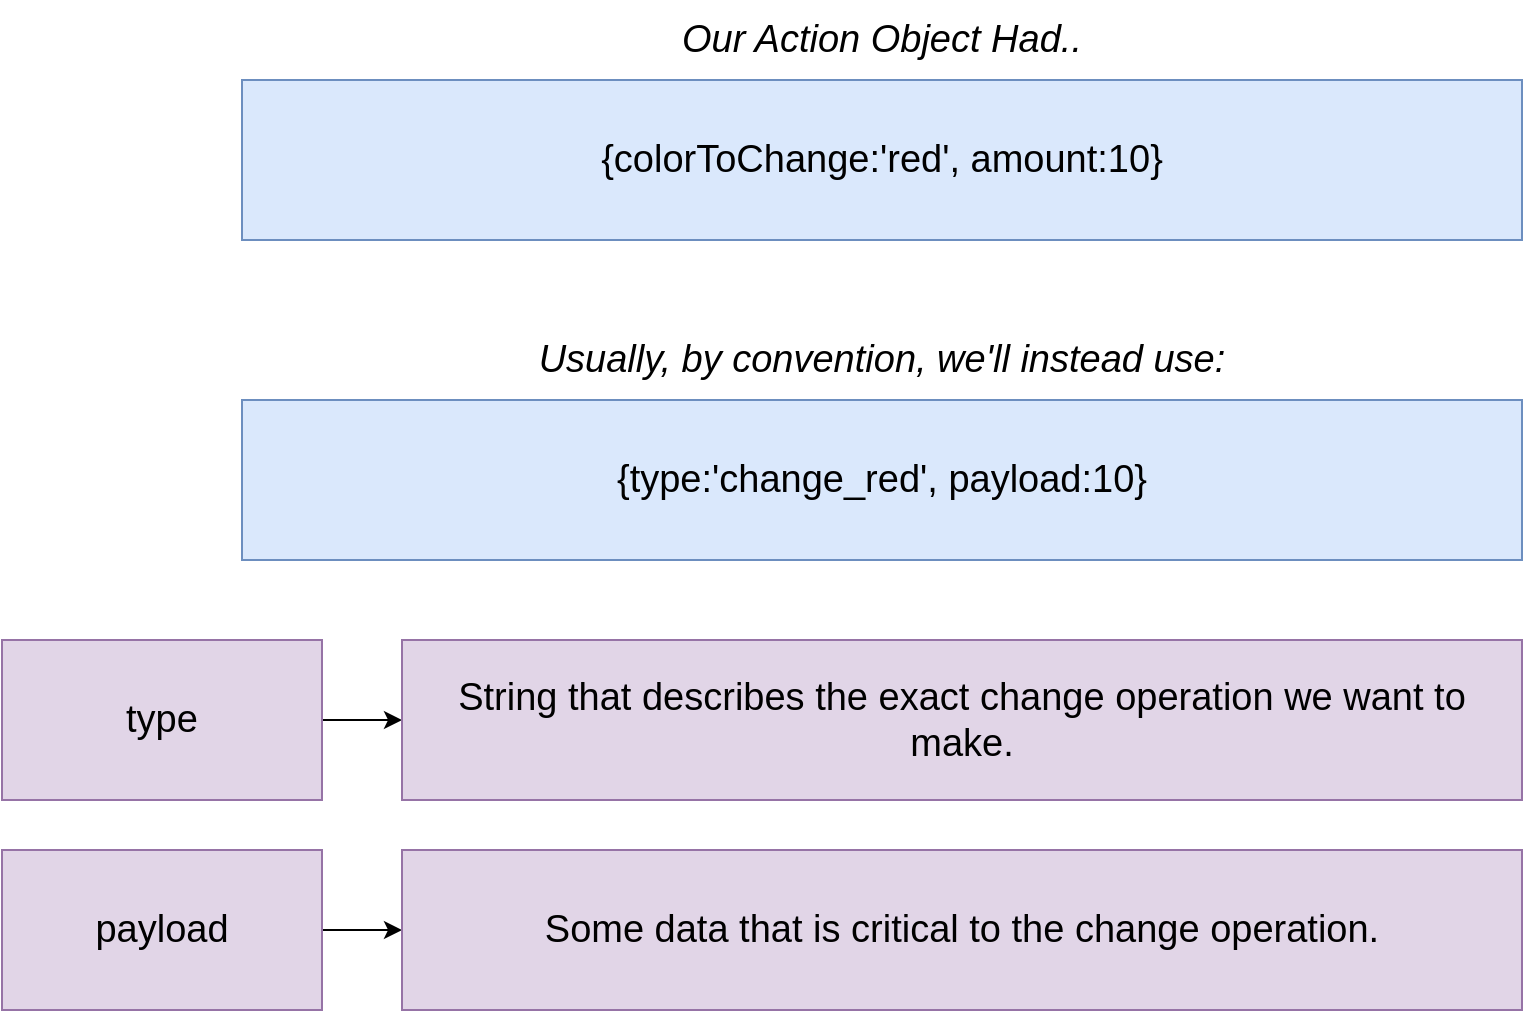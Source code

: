 <mxfile version="15.8.7" type="device" pages="2"><diagram id="zXmi698IvxZT_9QpPUlE" name="Page-1"><mxGraphModel dx="868" dy="566" grid="1" gridSize="10" guides="1" tooltips="1" connect="1" arrows="1" fold="1" page="1" pageScale="1" pageWidth="827" pageHeight="1169" math="0" shadow="0"><root><mxCell id="0"/><mxCell id="1" parent="0"/><mxCell id="8TJnGnSbuUSrige6Mt7A-1" value="&lt;font style=&quot;font-size: 19px&quot;&gt;&lt;i&gt;Our Action Object Had..&lt;/i&gt;&lt;/font&gt;" style="text;html=1;strokeColor=none;fillColor=none;align=center;verticalAlign=middle;whiteSpace=wrap;rounded=0;" parent="1" vertex="1"><mxGeometry x="300" y="80" width="280" height="40" as="geometry"/></mxCell><mxCell id="8TJnGnSbuUSrige6Mt7A-2" value="{colorToChange:'red', amount:10}" style="rounded=0;whiteSpace=wrap;html=1;fontSize=19;fillColor=#dae8fc;strokeColor=#6c8ebf;" parent="1" vertex="1"><mxGeometry x="120" y="120" width="640" height="80" as="geometry"/></mxCell><mxCell id="8TJnGnSbuUSrige6Mt7A-4" value="&lt;font style=&quot;font-size: 19px&quot;&gt;&lt;i&gt;Usually, by convention, we'll instead use:&lt;/i&gt;&lt;/font&gt;" style="text;html=1;strokeColor=none;fillColor=none;align=center;verticalAlign=middle;whiteSpace=wrap;rounded=0;" parent="1" vertex="1"><mxGeometry x="250" y="240" width="380" height="40" as="geometry"/></mxCell><mxCell id="8TJnGnSbuUSrige6Mt7A-5" value="{type:'change_red', payload:10}" style="rounded=0;whiteSpace=wrap;html=1;fontSize=19;fillColor=#dae8fc;strokeColor=#6c8ebf;" parent="1" vertex="1"><mxGeometry x="120" y="280" width="640" height="80" as="geometry"/></mxCell><mxCell id="8TJnGnSbuUSrige6Mt7A-10" value="" style="edgeStyle=orthogonalEdgeStyle;rounded=0;orthogonalLoop=1;jettySize=auto;html=1;fontSize=19;" parent="1" source="8TJnGnSbuUSrige6Mt7A-6" target="8TJnGnSbuUSrige6Mt7A-9" edge="1"><mxGeometry relative="1" as="geometry"/></mxCell><mxCell id="8TJnGnSbuUSrige6Mt7A-6" value="type" style="rounded=0;whiteSpace=wrap;html=1;fontSize=19;fillColor=#e1d5e7;strokeColor=#9673a6;" parent="1" vertex="1"><mxGeometry y="400" width="160" height="80" as="geometry"/></mxCell><mxCell id="8TJnGnSbuUSrige6Mt7A-11" value="" style="edgeStyle=orthogonalEdgeStyle;rounded=0;orthogonalLoop=1;jettySize=auto;html=1;fontSize=19;" parent="1" source="8TJnGnSbuUSrige6Mt7A-7" target="8TJnGnSbuUSrige6Mt7A-8" edge="1"><mxGeometry relative="1" as="geometry"/></mxCell><mxCell id="8TJnGnSbuUSrige6Mt7A-7" value="payload" style="rounded=0;whiteSpace=wrap;html=1;fontSize=19;fillColor=#e1d5e7;strokeColor=#9673a6;" parent="1" vertex="1"><mxGeometry y="505" width="160" height="80" as="geometry"/></mxCell><mxCell id="8TJnGnSbuUSrige6Mt7A-8" value="Some data that is critical to the change operation." style="rounded=0;whiteSpace=wrap;html=1;fontSize=19;fillColor=#e1d5e7;strokeColor=#9673a6;" parent="1" vertex="1"><mxGeometry x="200" y="505" width="560" height="80" as="geometry"/></mxCell><mxCell id="8TJnGnSbuUSrige6Mt7A-9" value="String that describes the exact change operation we want to make." style="rounded=0;whiteSpace=wrap;html=1;fontSize=19;fillColor=#e1d5e7;strokeColor=#9673a6;" parent="1" vertex="1"><mxGeometry x="200" y="400" width="560" height="80" as="geometry"/></mxCell></root></mxGraphModel></diagram><diagram id="IcF4MUyHQ0xFwKAQ1Yfh" name="Exercise-Counter App using Reducers"><mxGraphModel dx="868" dy="566" grid="1" gridSize="10" guides="1" tooltips="1" connect="1" arrows="1" fold="1" page="1" pageScale="1" pageWidth="827" pageHeight="1169" math="0" shadow="0"><root><mxCell id="Ro8odaU_QsWDdII2nwIC-0"/><mxCell id="Ro8odaU_QsWDdII2nwIC-1" parent="Ro8odaU_QsWDdII2nwIC-0"/><mxCell id="yHJg1QAFUiUCydLLrQ4d-0" value="" style="rounded=1;whiteSpace=wrap;html=1;fontSize=15;fillColor=#f5f5f5;fontColor=#333333;strokeColor=#666666;" parent="Ro8odaU_QsWDdII2nwIC-1" vertex="1"><mxGeometry x="200" y="80" width="270" height="440" as="geometry"/></mxCell><mxCell id="yHJg1QAFUiUCydLLrQ4d-1" value="&lt;font style=&quot;font-size: 17px&quot;&gt;Current&lt;br&gt;Count:&lt;/font&gt;" style="rounded=0;whiteSpace=wrap;html=1;fontSize=15;" parent="Ro8odaU_QsWDdII2nwIC-1" vertex="1"><mxGeometry x="210" y="110" width="250" height="380" as="geometry"/></mxCell><mxCell id="yHJg1QAFUiUCydLLrQ4d-2" value="" style="rounded=1;whiteSpace=wrap;html=1;fontSize=15;" parent="Ro8odaU_QsWDdII2nwIC-1" vertex="1"><mxGeometry x="295" y="90" width="80" height="10" as="geometry"/></mxCell><mxCell id="yHJg1QAFUiUCydLLrQ4d-3" value="" style="rounded=1;whiteSpace=wrap;html=1;fontSize=15;" parent="Ro8odaU_QsWDdII2nwIC-1" vertex="1"><mxGeometry x="305" y="500" width="60" height="14" as="geometry"/></mxCell><mxCell id="yHJg1QAFUiUCydLLrQ4d-4" value="" style="ellipse;whiteSpace=wrap;html=1;aspect=fixed;fontSize=15;" parent="Ro8odaU_QsWDdII2nwIC-1" vertex="1"><mxGeometry x="280" y="90" width="10" height="10" as="geometry"/></mxCell><mxCell id="yHJg1QAFUiUCydLLrQ4d-5" value="" style="ellipse;whiteSpace=wrap;html=1;aspect=fixed;fontSize=15;" parent="Ro8odaU_QsWDdII2nwIC-1" vertex="1"><mxGeometry x="380" y="90" width="10" height="10" as="geometry"/></mxCell><mxCell id="yHJg1QAFUiUCydLLrQ4d-6" value="" style="ellipse;whiteSpace=wrap;html=1;aspect=fixed;fontSize=15;" parent="Ro8odaU_QsWDdII2nwIC-1" vertex="1"><mxGeometry x="400" y="90" width="10" height="10" as="geometry"/></mxCell><mxCell id="yHJg1QAFUiUCydLLrQ4d-7" value="&lt;font style=&quot;font-size: 17px&quot;&gt;Increase&lt;/font&gt;" style="rounded=0;whiteSpace=wrap;html=1;fontSize=15;fillColor=#dae8fc;strokeColor=#6c8ebf;" parent="Ro8odaU_QsWDdII2nwIC-1" vertex="1"><mxGeometry x="257.5" y="160" width="155" height="40" as="geometry"/></mxCell><mxCell id="yHJg1QAFUiUCydLLrQ4d-8" value="&lt;font style=&quot;font-size: 17px&quot;&gt;Decrease&lt;/font&gt;" style="rounded=0;whiteSpace=wrap;html=1;fontSize=15;fillColor=#dae8fc;strokeColor=#6c8ebf;" parent="Ro8odaU_QsWDdII2nwIC-1" vertex="1"><mxGeometry x="257.5" y="210" width="155" height="40" as="geometry"/></mxCell><mxCell id="yHJg1QAFUiUCydLLrQ4d-9" value="&lt;font style=&quot;font-size: 25px&quot;&gt;0&lt;/font&gt;" style="text;html=1;strokeColor=none;fillColor=none;align=center;verticalAlign=middle;whiteSpace=wrap;rounded=0;fontSize=17;" parent="Ro8odaU_QsWDdII2nwIC-1" vertex="1"><mxGeometry x="305" y="340" width="60" height="30" as="geometry"/></mxCell><mxCell id="ejQ7usM1Ezu8DqS2k33t-0" value="Change the CounterScreen to manage it's state with 'useReducer' instead of 'useState'&amp;nbsp;" style="rounded=0;whiteSpace=wrap;html=1;fontSize=19;fillColor=#e1d5e7;strokeColor=#9673a6;" vertex="1" parent="Ro8odaU_QsWDdII2nwIC-1"><mxGeometry x="490" y="160" width="560" height="80" as="geometry"/></mxCell><mxCell id="ejQ7usM1Ezu8DqS2k33t-1" value="You won't have any more references to 'useState'! Delete them all" style="rounded=0;whiteSpace=wrap;html=1;fontSize=19;fillColor=#e1d5e7;strokeColor=#9673a6;" vertex="1" parent="Ro8odaU_QsWDdII2nwIC-1"><mxGeometry x="490" y="250" width="560" height="80" as="geometry"/></mxCell></root></mxGraphModel></diagram></mxfile>